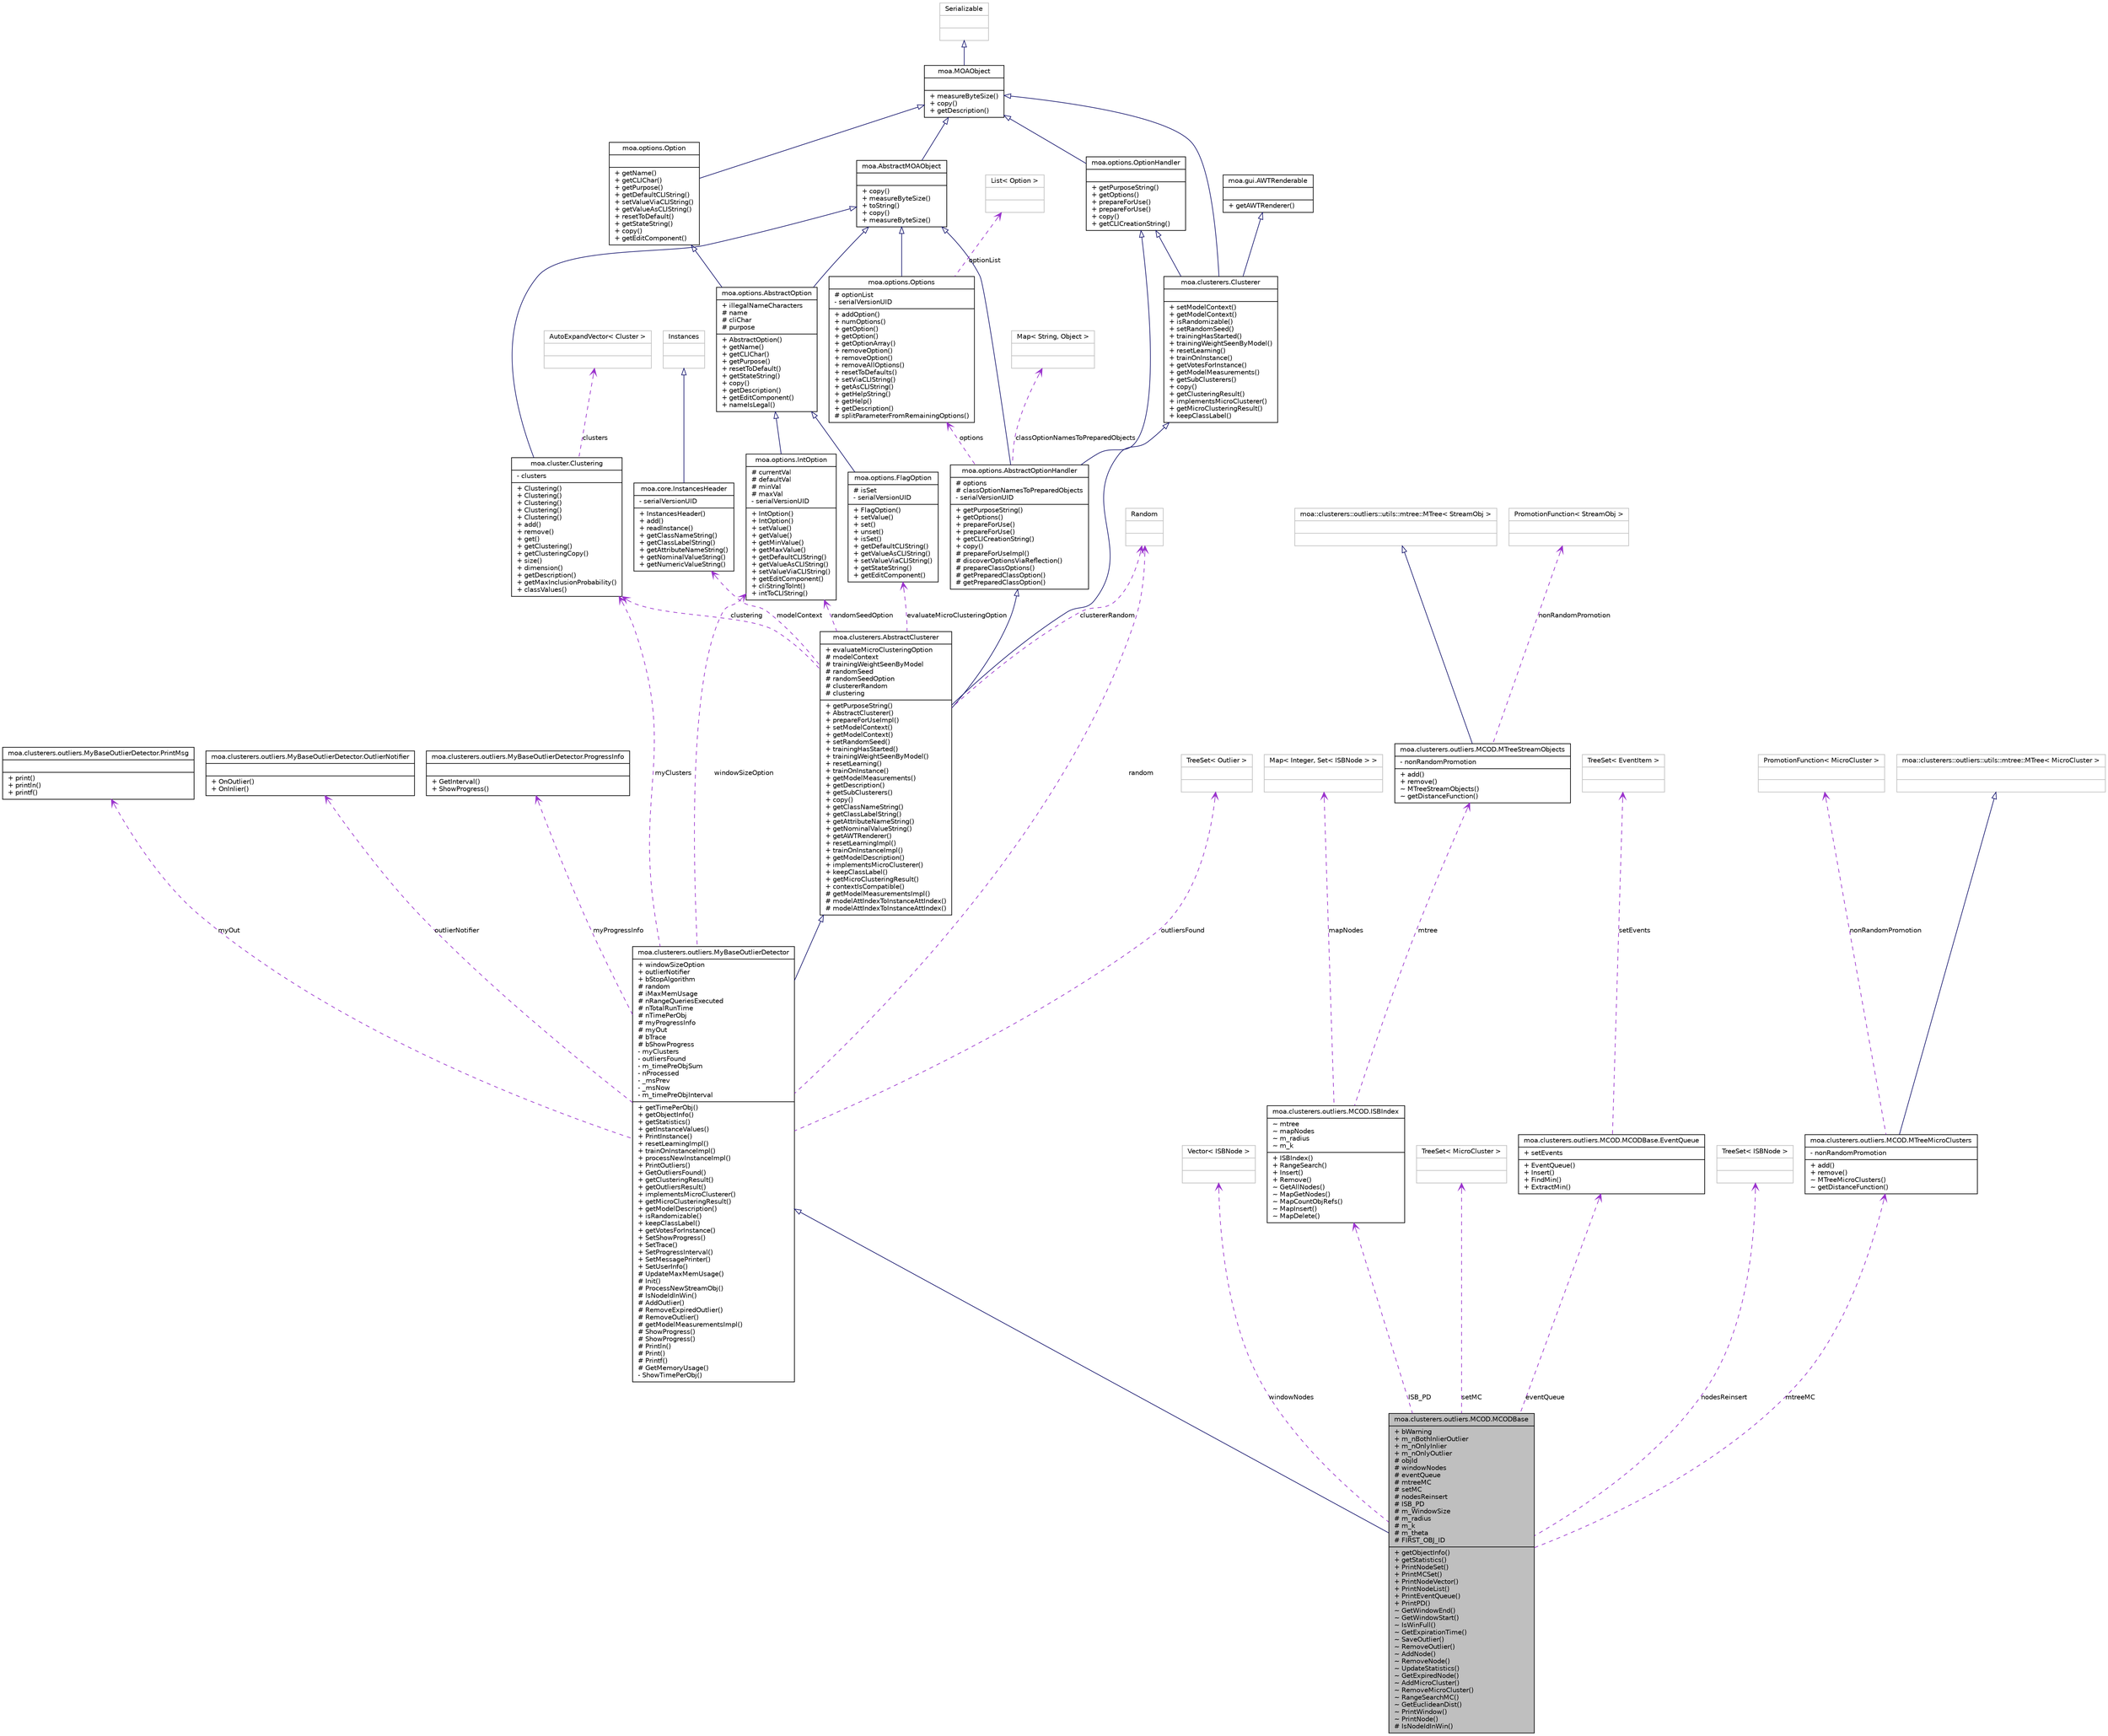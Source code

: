 digraph G
{
  edge [fontname="Helvetica",fontsize="10",labelfontname="Helvetica",labelfontsize="10"];
  node [fontname="Helvetica",fontsize="10",shape=record];
  Node1 [label="{moa.clusterers.outliers.MCOD.MCODBase\n|+ bWarning\l+ m_nBothInlierOutlier\l+ m_nOnlyInlier\l+ m_nOnlyOutlier\l# objId\l# windowNodes\l# eventQueue\l# mtreeMC\l# setMC\l# nodesReinsert\l# ISB_PD\l# m_WindowSize\l# m_radius\l# m_k\l# m_theta\l# FIRST_OBJ_ID\l|+ getObjectInfo()\l+ getStatistics()\l+ PrintNodeSet()\l+ PrintMCSet()\l+ PrintNodeVector()\l+ PrintNodeList()\l+ PrintEventQueue()\l+ PrintPD()\l~ GetWindowEnd()\l~ GetWindowStart()\l~ IsWinFull()\l~ GetExpirationTime()\l~ SaveOutlier()\l~ RemoveOutlier()\l~ AddNode()\l~ RemoveNode()\l~ UpdateStatistics()\l~ GetExpiredNode()\l~ AddMicroCluster()\l~ RemoveMicroCluster()\l~ RangeSearchMC()\l~ GetEuclideanDist()\l~ PrintWindow()\l~ PrintNode()\l# IsNodeIdInWin()\l}",height=0.2,width=0.4,color="black", fillcolor="grey75", style="filled" fontcolor="black"];
  Node2 -> Node1 [dir=back,color="midnightblue",fontsize="10",style="solid",arrowtail="empty",fontname="Helvetica"];
  Node2 [label="{moa.clusterers.outliers.MyBaseOutlierDetector\n|+ windowSizeOption\l+ outlierNotifier\l+ bStopAlgorithm\l# random\l# iMaxMemUsage\l# nRangeQueriesExecuted\l# nTotalRunTime\l# nTimePerObj\l# myProgressInfo\l# myOut\l# bTrace\l# bShowProgress\l- myClusters\l- outliersFound\l- m_timePreObjSum\l- nProcessed\l- _msPrev\l- _msNow\l- m_timePreObjInterval\l|+ getTimePerObj()\l+ getObjectInfo()\l+ getStatistics()\l+ getInstanceValues()\l+ PrintInstance()\l+ resetLearningImpl()\l+ trainOnInstanceImpl()\l+ processNewInstanceImpl()\l+ PrintOutliers()\l+ GetOutliersFound()\l+ getClusteringResult()\l+ getOutliersResult()\l+ implementsMicroClusterer()\l+ getMicroClusteringResult()\l+ getModelDescription()\l+ isRandomizable()\l+ keepClassLabel()\l+ getVotesForInstance()\l+ SetShowProgress()\l+ SetTrace()\l+ SetProgressInterval()\l+ SetMessagePrinter()\l+ SetUserInfo()\l# UpdateMaxMemUsage()\l# Init()\l# ProcessNewStreamObj()\l# IsNodeIdInWin()\l# AddOutlier()\l# RemoveExpiredOutlier()\l# RemoveOutlier()\l# getModelMeasurementsImpl()\l# ShowProgress()\l# ShowProgress()\l# Println()\l# Print()\l# Printf()\l# GetMemoryUsage()\l- ShowTimePerObj()\l}",height=0.2,width=0.4,color="black", fillcolor="white", style="filled",URL="$classmoa_1_1clusterers_1_1outliers_1_1MyBaseOutlierDetector.html"];
  Node3 -> Node2 [dir=back,color="midnightblue",fontsize="10",style="solid",arrowtail="empty",fontname="Helvetica"];
  Node3 [label="{moa.clusterers.AbstractClusterer\n|+ evaluateMicroClusteringOption\l# modelContext\l# trainingWeightSeenByModel\l# randomSeed\l# randomSeedOption\l# clustererRandom\l# clustering\l|+ getPurposeString()\l+ AbstractClusterer()\l+ prepareForUseImpl()\l+ setModelContext()\l+ getModelContext()\l+ setRandomSeed()\l+ trainingHasStarted()\l+ trainingWeightSeenByModel()\l+ resetLearning()\l+ trainOnInstance()\l+ getModelMeasurements()\l+ getDescription()\l+ getSubClusterers()\l+ copy()\l+ getClassNameString()\l+ getClassLabelString()\l+ getAttributeNameString()\l+ getNominalValueString()\l+ getAWTRenderer()\l+ resetLearningImpl()\l+ trainOnInstanceImpl()\l+ getModelDescription()\l+ implementsMicroClusterer()\l+ keepClassLabel()\l+ getMicroClusteringResult()\l+ contextIsCompatible()\l# getModelMeasurementsImpl()\l# modelAttIndexToInstanceAttIndex()\l# modelAttIndexToInstanceAttIndex()\l}",height=0.2,width=0.4,color="black", fillcolor="white", style="filled",URL="$classmoa_1_1clusterers_1_1AbstractClusterer.html"];
  Node4 -> Node3 [dir=back,color="midnightblue",fontsize="10",style="solid",arrowtail="empty",fontname="Helvetica"];
  Node4 [label="{moa.options.AbstractOptionHandler\n|# options\l# classOptionNamesToPreparedObjects\l- serialVersionUID\l|+ getPurposeString()\l+ getOptions()\l+ prepareForUse()\l+ prepareForUse()\l+ getCLICreationString()\l+ copy()\l# prepareForUseImpl()\l# discoverOptionsViaReflection()\l# prepareClassOptions()\l# getPreparedClassOption()\l# getPreparedClassOption()\l}",height=0.2,width=0.4,color="black", fillcolor="white", style="filled",URL="$classmoa_1_1options_1_1AbstractOptionHandler.html",tooltip="Abstract Option Handler."];
  Node5 -> Node4 [dir=back,color="midnightblue",fontsize="10",style="solid",arrowtail="empty",fontname="Helvetica"];
  Node5 [label="{moa.AbstractMOAObject\n||+ copy()\l+ measureByteSize()\l+ toString()\l+ copy()\l+ measureByteSize()\l}",height=0.2,width=0.4,color="black", fillcolor="white", style="filled",URL="$classmoa_1_1AbstractMOAObject.html",tooltip="Abstract MOA Object."];
  Node6 -> Node5 [dir=back,color="midnightblue",fontsize="10",style="solid",arrowtail="empty",fontname="Helvetica"];
  Node6 [label="{moa.MOAObject\n||+ measureByteSize()\l+ copy()\l+ getDescription()\l}",height=0.2,width=0.4,color="black", fillcolor="white", style="filled",URL="$interfacemoa_1_1MOAObject.html",tooltip="Interface implemented by classes in MOA, so that all are serializable, can produce..."];
  Node7 -> Node6 [dir=back,color="midnightblue",fontsize="10",style="solid",arrowtail="empty",fontname="Helvetica"];
  Node7 [label="{Serializable\n||}",height=0.2,width=0.4,color="grey75", fillcolor="white", style="filled"];
  Node8 -> Node4 [dir=back,color="midnightblue",fontsize="10",style="solid",arrowtail="empty",fontname="Helvetica"];
  Node8 [label="{moa.options.OptionHandler\n||+ getPurposeString()\l+ getOptions()\l+ prepareForUse()\l+ prepareForUse()\l+ copy()\l+ getCLICreationString()\l}",height=0.2,width=0.4,color="black", fillcolor="white", style="filled",URL="$interfacemoa_1_1options_1_1OptionHandler.html",tooltip="Interface representing an object that handles options or parameters."];
  Node6 -> Node8 [dir=back,color="midnightblue",fontsize="10",style="solid",arrowtail="empty",fontname="Helvetica"];
  Node9 -> Node4 [dir=back,color="darkorchid3",fontsize="10",style="dashed",label="classOptionNamesToPreparedObjects",arrowtail="open",fontname="Helvetica"];
  Node9 [label="{Map\< String, Object \>\n||}",height=0.2,width=0.4,color="grey75", fillcolor="white", style="filled"];
  Node10 -> Node4 [dir=back,color="darkorchid3",fontsize="10",style="dashed",label="options",arrowtail="open",fontname="Helvetica"];
  Node10 [label="{moa.options.Options\n|# optionList\l- serialVersionUID\l|+ addOption()\l+ numOptions()\l+ getOption()\l+ getOption()\l+ getOptionArray()\l+ removeOption()\l+ removeOption()\l+ removeAllOptions()\l+ resetToDefaults()\l+ setViaCLIString()\l+ getAsCLIString()\l+ getHelpString()\l+ getHelp()\l+ getDescription()\l# splitParameterFromRemainingOptions()\l}",height=0.2,width=0.4,color="black", fillcolor="white", style="filled",URL="$classmoa_1_1options_1_1Options.html",tooltip="File option."];
  Node5 -> Node10 [dir=back,color="midnightblue",fontsize="10",style="solid",arrowtail="empty",fontname="Helvetica"];
  Node11 -> Node10 [dir=back,color="darkorchid3",fontsize="10",style="dashed",label="optionList",arrowtail="open",fontname="Helvetica"];
  Node11 [label="{List\< Option \>\n||}",height=0.2,width=0.4,color="grey75", fillcolor="white", style="filled"];
  Node12 -> Node3 [dir=back,color="midnightblue",fontsize="10",style="solid",arrowtail="empty",fontname="Helvetica"];
  Node12 [label="{moa.clusterers.Clusterer\n||+ setModelContext()\l+ getModelContext()\l+ isRandomizable()\l+ setRandomSeed()\l+ trainingHasStarted()\l+ trainingWeightSeenByModel()\l+ resetLearning()\l+ trainOnInstance()\l+ getVotesForInstance()\l+ getModelMeasurements()\l+ getSubClusterers()\l+ copy()\l+ getClusteringResult()\l+ implementsMicroClusterer()\l+ getMicroClusteringResult()\l+ keepClassLabel()\l}",height=0.2,width=0.4,color="black", fillcolor="white", style="filled",URL="$interfacemoa_1_1clusterers_1_1Clusterer.html"];
  Node6 -> Node12 [dir=back,color="midnightblue",fontsize="10",style="solid",arrowtail="empty",fontname="Helvetica"];
  Node8 -> Node12 [dir=back,color="midnightblue",fontsize="10",style="solid",arrowtail="empty",fontname="Helvetica"];
  Node13 -> Node12 [dir=back,color="midnightblue",fontsize="10",style="solid",arrowtail="empty",fontname="Helvetica"];
  Node13 [label="{moa.gui.AWTRenderable\n||+ getAWTRenderer()\l}",height=0.2,width=0.4,color="black", fillcolor="white", style="filled",URL="$interfacemoa_1_1gui_1_1AWTRenderable.html",tooltip="Interface representing a component that is renderable."];
  Node14 -> Node3 [dir=back,color="darkorchid3",fontsize="10",style="dashed",label="clustering",arrowtail="open",fontname="Helvetica"];
  Node14 [label="{moa.cluster.Clustering\n|- clusters\l|+ Clustering()\l+ Clustering()\l+ Clustering()\l+ Clustering()\l+ Clustering()\l+ add()\l+ remove()\l+ get()\l+ getClustering()\l+ getClusteringCopy()\l+ size()\l+ dimension()\l+ getDescription()\l+ getMaxInclusionProbability()\l+ classValues()\l}",height=0.2,width=0.4,color="black", fillcolor="white", style="filled",URL="$classmoa_1_1cluster_1_1Clustering.html"];
  Node5 -> Node14 [dir=back,color="midnightblue",fontsize="10",style="solid",arrowtail="empty",fontname="Helvetica"];
  Node15 -> Node14 [dir=back,color="darkorchid3",fontsize="10",style="dashed",label="clusters",arrowtail="open",fontname="Helvetica"];
  Node15 [label="{AutoExpandVector\< Cluster \>\n||}",height=0.2,width=0.4,color="grey75", fillcolor="white", style="filled"];
  Node16 -> Node3 [dir=back,color="darkorchid3",fontsize="10",style="dashed",label="randomSeedOption",arrowtail="open",fontname="Helvetica"];
  Node16 [label="{moa.options.IntOption\n|# currentVal\l# defaultVal\l# minVal\l# maxVal\l- serialVersionUID\l|+ IntOption()\l+ IntOption()\l+ setValue()\l+ getValue()\l+ getMinValue()\l+ getMaxValue()\l+ getDefaultCLIString()\l+ getValueAsCLIString()\l+ setValueViaCLIString()\l+ getEditComponent()\l+ cliStringToInt()\l+ intToCLIString()\l}",height=0.2,width=0.4,color="black", fillcolor="white", style="filled",URL="$classmoa_1_1options_1_1IntOption.html",tooltip="Int option."];
  Node17 -> Node16 [dir=back,color="midnightblue",fontsize="10",style="solid",arrowtail="empty",fontname="Helvetica"];
  Node17 [label="{moa.options.AbstractOption\n|+ illegalNameCharacters\l# name\l# cliChar\l# purpose\l|+ AbstractOption()\l+ getName()\l+ getCLIChar()\l+ getPurpose()\l+ resetToDefault()\l+ getStateString()\l+ copy()\l+ getDescription()\l+ getEditComponent()\l+ nameIsLegal()\l}",height=0.2,width=0.4,color="black", fillcolor="white", style="filled",URL="$classmoa_1_1options_1_1AbstractOption.html",tooltip="Abstract option."];
  Node5 -> Node17 [dir=back,color="midnightblue",fontsize="10",style="solid",arrowtail="empty",fontname="Helvetica"];
  Node18 -> Node17 [dir=back,color="midnightblue",fontsize="10",style="solid",arrowtail="empty",fontname="Helvetica"];
  Node18 [label="{moa.options.Option\n||+ getName()\l+ getCLIChar()\l+ getPurpose()\l+ getDefaultCLIString()\l+ setValueViaCLIString()\l+ getValueAsCLIString()\l+ resetToDefault()\l+ getStateString()\l+ copy()\l+ getEditComponent()\l}",height=0.2,width=0.4,color="black", fillcolor="white", style="filled",URL="$interfacemoa_1_1options_1_1Option.html",tooltip="Interface representing an option or parameter."];
  Node6 -> Node18 [dir=back,color="midnightblue",fontsize="10",style="solid",arrowtail="empty",fontname="Helvetica"];
  Node19 -> Node3 [dir=back,color="darkorchid3",fontsize="10",style="dashed",label="modelContext",arrowtail="open",fontname="Helvetica"];
  Node19 [label="{moa.core.InstancesHeader\n|- serialVersionUID\l|+ InstancesHeader()\l+ add()\l+ readInstance()\l+ getClassNameString()\l+ getClassLabelString()\l+ getAttributeNameString()\l+ getNominalValueString()\l+ getNumericValueString()\l}",height=0.2,width=0.4,color="black", fillcolor="white", style="filled",URL="$classmoa_1_1core_1_1InstancesHeader.html",tooltip="Class for storing the header or context of a data stream."];
  Node20 -> Node19 [dir=back,color="midnightblue",fontsize="10",style="solid",arrowtail="empty",fontname="Helvetica"];
  Node20 [label="{Instances\n||}",height=0.2,width=0.4,color="grey75", fillcolor="white", style="filled"];
  Node21 -> Node3 [dir=back,color="darkorchid3",fontsize="10",style="dashed",label="evaluateMicroClusteringOption",arrowtail="open",fontname="Helvetica"];
  Node21 [label="{moa.options.FlagOption\n|# isSet\l- serialVersionUID\l|+ FlagOption()\l+ setValue()\l+ set()\l+ unset()\l+ isSet()\l+ getDefaultCLIString()\l+ getValueAsCLIString()\l+ setValueViaCLIString()\l+ getStateString()\l+ getEditComponent()\l}",height=0.2,width=0.4,color="black", fillcolor="white", style="filled",URL="$classmoa_1_1options_1_1FlagOption.html",tooltip="Flag option."];
  Node17 -> Node21 [dir=back,color="midnightblue",fontsize="10",style="solid",arrowtail="empty",fontname="Helvetica"];
  Node22 -> Node3 [dir=back,color="darkorchid3",fontsize="10",style="dashed",label="clustererRandom",arrowtail="open",fontname="Helvetica"];
  Node22 [label="{Random\n||}",height=0.2,width=0.4,color="grey75", fillcolor="white", style="filled"];
  Node23 -> Node2 [dir=back,color="darkorchid3",fontsize="10",style="dashed",label="outliersFound",arrowtail="open",fontname="Helvetica"];
  Node23 [label="{TreeSet\< Outlier \>\n||}",height=0.2,width=0.4,color="grey75", fillcolor="white", style="filled"];
  Node24 -> Node2 [dir=back,color="darkorchid3",fontsize="10",style="dashed",label="myOut",arrowtail="open",fontname="Helvetica"];
  Node24 [label="{moa.clusterers.outliers.MyBaseOutlierDetector.PrintMsg\n||+ print()\l+ println()\l+ printf()\l}",height=0.2,width=0.4,color="black", fillcolor="white", style="filled",URL="$interfacemoa_1_1clusterers_1_1outliers_1_1MyBaseOutlierDetector_1_1PrintMsg.html"];
  Node14 -> Node2 [dir=back,color="darkorchid3",fontsize="10",style="dashed",label="myClusters",arrowtail="open",fontname="Helvetica"];
  Node16 -> Node2 [dir=back,color="darkorchid3",fontsize="10",style="dashed",label="windowSizeOption",arrowtail="open",fontname="Helvetica"];
  Node25 -> Node2 [dir=back,color="darkorchid3",fontsize="10",style="dashed",label="outlierNotifier",arrowtail="open",fontname="Helvetica"];
  Node25 [label="{moa.clusterers.outliers.MyBaseOutlierDetector.OutlierNotifier\n||+ OnOutlier()\l+ OnInlier()\l}",height=0.2,width=0.4,color="black", fillcolor="white", style="filled",URL="$classmoa_1_1clusterers_1_1outliers_1_1MyBaseOutlierDetector_1_1OutlierNotifier.html"];
  Node26 -> Node2 [dir=back,color="darkorchid3",fontsize="10",style="dashed",label="myProgressInfo",arrowtail="open",fontname="Helvetica"];
  Node26 [label="{moa.clusterers.outliers.MyBaseOutlierDetector.ProgressInfo\n||+ GetInterval()\l+ ShowProgress()\l}",height=0.2,width=0.4,color="black", fillcolor="white", style="filled",URL="$interfacemoa_1_1clusterers_1_1outliers_1_1MyBaseOutlierDetector_1_1ProgressInfo.html"];
  Node22 -> Node2 [dir=back,color="darkorchid3",fontsize="10",style="dashed",label="random",arrowtail="open",fontname="Helvetica"];
  Node27 -> Node1 [dir=back,color="darkorchid3",fontsize="10",style="dashed",label="windowNodes",arrowtail="open",fontname="Helvetica"];
  Node27 [label="{Vector\< ISBNode \>\n||}",height=0.2,width=0.4,color="grey75", fillcolor="white", style="filled"];
  Node28 -> Node1 [dir=back,color="darkorchid3",fontsize="10",style="dashed",label="ISB_PD",arrowtail="open",fontname="Helvetica"];
  Node28 [label="{moa.clusterers.outliers.MCOD.ISBIndex\n|~ mtree\l~ mapNodes\l~ m_radius\l~ m_k\l|+ ISBIndex()\l+ RangeSearch()\l+ Insert()\l+ Remove()\l~ GetAllNodes()\l~ MapGetNodes()\l~ MapCountObjRefs()\l~ MapInsert()\l~ MapDelete()\l}",height=0.2,width=0.4,color="black", fillcolor="white", style="filled",URL="$classmoa_1_1clusterers_1_1outliers_1_1MCOD_1_1ISBIndex.html"];
  Node29 -> Node28 [dir=back,color="darkorchid3",fontsize="10",style="dashed",label="mtree",arrowtail="open",fontname="Helvetica"];
  Node29 [label="{moa.clusterers.outliers.MCOD.MTreeStreamObjects\n|- nonRandomPromotion\l|+ add()\l+ remove()\l~ MTreeStreamObjects()\l~ getDistanceFunction()\l}",height=0.2,width=0.4,color="black", fillcolor="white", style="filled",URL="$classmoa_1_1clusterers_1_1outliers_1_1MCOD_1_1MTreeStreamObjects.html"];
  Node30 -> Node29 [dir=back,color="midnightblue",fontsize="10",style="solid",arrowtail="empty",fontname="Helvetica"];
  Node30 [label="{moa::clusterers::outliers::utils::mtree::MTree\< StreamObj \>\n||}",height=0.2,width=0.4,color="grey75", fillcolor="white", style="filled"];
  Node31 -> Node29 [dir=back,color="darkorchid3",fontsize="10",style="dashed",label="nonRandomPromotion",arrowtail="open",fontname="Helvetica"];
  Node31 [label="{PromotionFunction\< StreamObj \>\n||}",height=0.2,width=0.4,color="grey75", fillcolor="white", style="filled"];
  Node32 -> Node28 [dir=back,color="darkorchid3",fontsize="10",style="dashed",label="mapNodes",arrowtail="open",fontname="Helvetica"];
  Node32 [label="{Map\< Integer, Set\< ISBNode \> \>\n||}",height=0.2,width=0.4,color="grey75", fillcolor="white", style="filled"];
  Node33 -> Node1 [dir=back,color="darkorchid3",fontsize="10",style="dashed",label="setMC",arrowtail="open",fontname="Helvetica"];
  Node33 [label="{TreeSet\< MicroCluster \>\n||}",height=0.2,width=0.4,color="grey75", fillcolor="white", style="filled"];
  Node34 -> Node1 [dir=back,color="darkorchid3",fontsize="10",style="dashed",label="eventQueue",arrowtail="open",fontname="Helvetica"];
  Node34 [label="{moa.clusterers.outliers.MCOD.MCODBase.EventQueue\n|+ setEvents\l|+ EventQueue()\l+ Insert()\l+ FindMin()\l+ ExtractMin()\l}",height=0.2,width=0.4,color="black", fillcolor="white", style="filled",URL="$classmoa_1_1clusterers_1_1outliers_1_1MCOD_1_1MCODBase_1_1EventQueue.html"];
  Node35 -> Node34 [dir=back,color="darkorchid3",fontsize="10",style="dashed",label="setEvents",arrowtail="open",fontname="Helvetica"];
  Node35 [label="{TreeSet\< EventItem \>\n||}",height=0.2,width=0.4,color="grey75", fillcolor="white", style="filled"];
  Node36 -> Node1 [dir=back,color="darkorchid3",fontsize="10",style="dashed",label="nodesReinsert",arrowtail="open",fontname="Helvetica"];
  Node36 [label="{TreeSet\< ISBNode \>\n||}",height=0.2,width=0.4,color="grey75", fillcolor="white", style="filled"];
  Node37 -> Node1 [dir=back,color="darkorchid3",fontsize="10",style="dashed",label="mtreeMC",arrowtail="open",fontname="Helvetica"];
  Node37 [label="{moa.clusterers.outliers.MCOD.MTreeMicroClusters\n|- nonRandomPromotion\l|+ add()\l+ remove()\l~ MTreeMicroClusters()\l~ getDistanceFunction()\l}",height=0.2,width=0.4,color="black", fillcolor="white", style="filled",URL="$classmoa_1_1clusterers_1_1outliers_1_1MCOD_1_1MTreeMicroClusters.html"];
  Node38 -> Node37 [dir=back,color="midnightblue",fontsize="10",style="solid",arrowtail="empty",fontname="Helvetica"];
  Node38 [label="{moa::clusterers::outliers::utils::mtree::MTree\< MicroCluster \>\n||}",height=0.2,width=0.4,color="grey75", fillcolor="white", style="filled"];
  Node39 -> Node37 [dir=back,color="darkorchid3",fontsize="10",style="dashed",label="nonRandomPromotion",arrowtail="open",fontname="Helvetica"];
  Node39 [label="{PromotionFunction\< MicroCluster \>\n||}",height=0.2,width=0.4,color="grey75", fillcolor="white", style="filled"];
}
